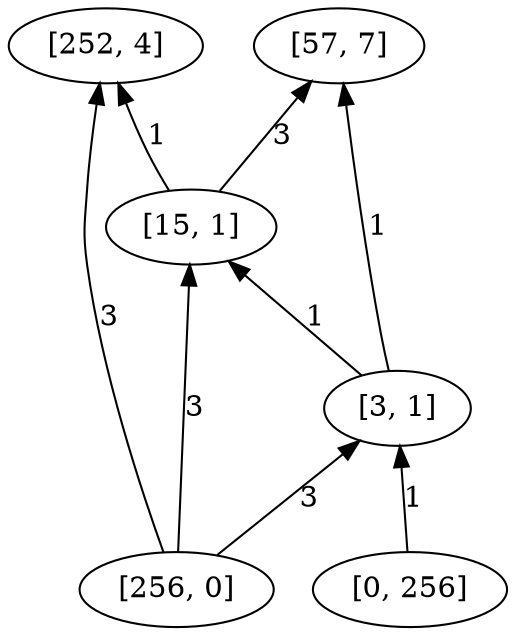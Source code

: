 digraph "DD" { 
rankdir = "BT" 
graph [ ordering = "out"];
5001 -> 1[label = "3"];
5001 -> 3[label = "3"];
5001 -> 4[label = "3"];
5002 -> 4[label = "1"];
3 -> 1[label = "1"];
3 -> 2[label = "3"];
4 -> 2[label = "1"];
4 -> 3[label = "1"];
5001 [label = "[256, 0]",  shape = oval]
5002 [label = "[0, 256]",  shape = oval]
1 [label = "[252, 4]",  shape = oval]
2 [label = "[57, 7]",  shape = oval]
3 [label = "[15, 1]",  shape = oval]
4 [label = "[3, 1]",  shape = oval]
}
